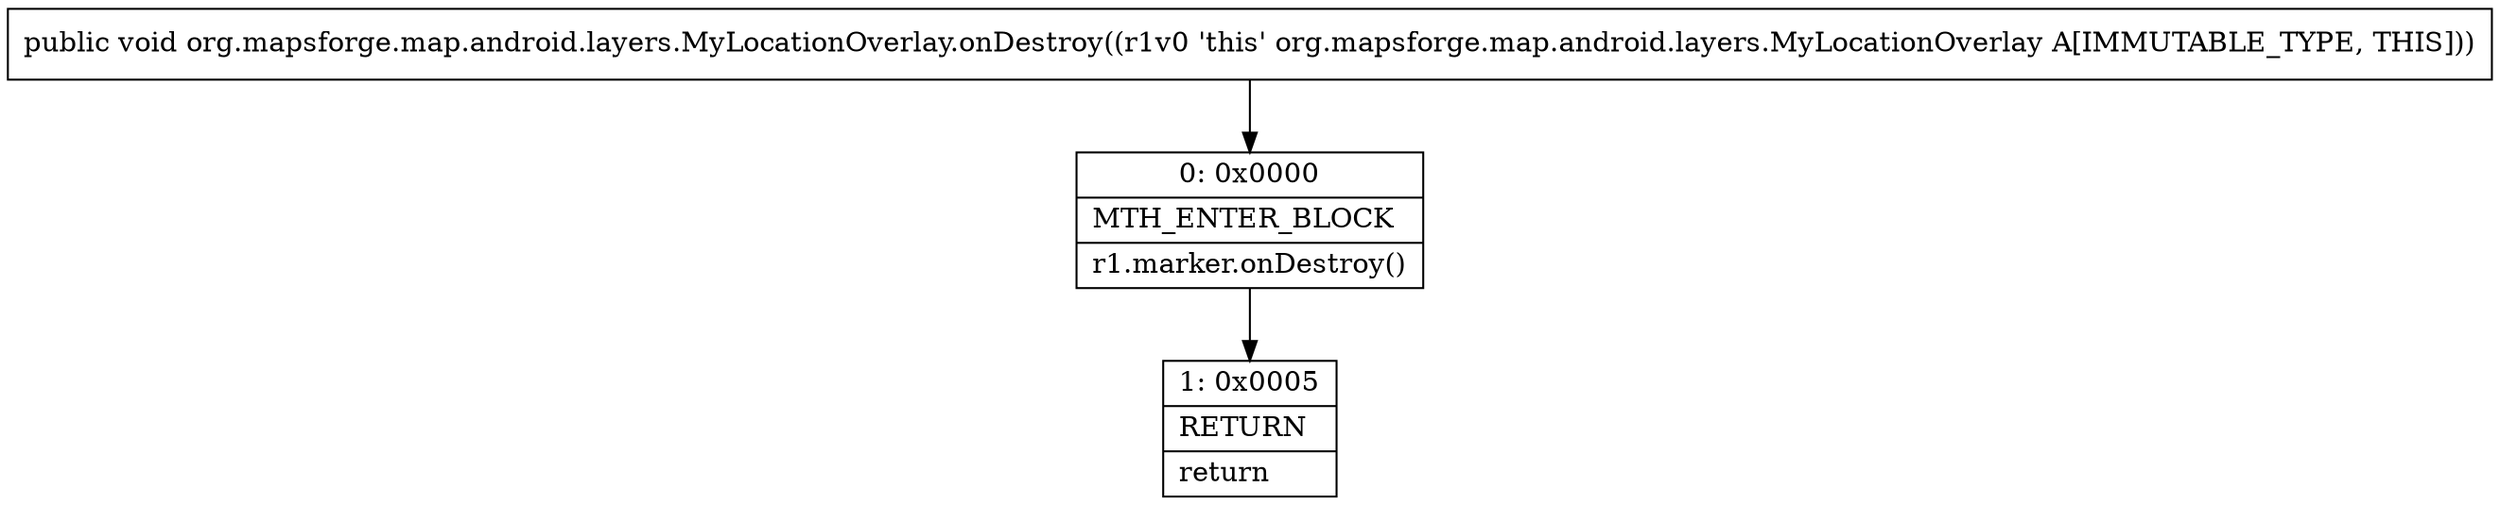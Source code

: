 digraph "CFG fororg.mapsforge.map.android.layers.MyLocationOverlay.onDestroy()V" {
Node_0 [shape=record,label="{0\:\ 0x0000|MTH_ENTER_BLOCK\l|r1.marker.onDestroy()\l}"];
Node_1 [shape=record,label="{1\:\ 0x0005|RETURN\l|return\l}"];
MethodNode[shape=record,label="{public void org.mapsforge.map.android.layers.MyLocationOverlay.onDestroy((r1v0 'this' org.mapsforge.map.android.layers.MyLocationOverlay A[IMMUTABLE_TYPE, THIS])) }"];
MethodNode -> Node_0;
Node_0 -> Node_1;
}

